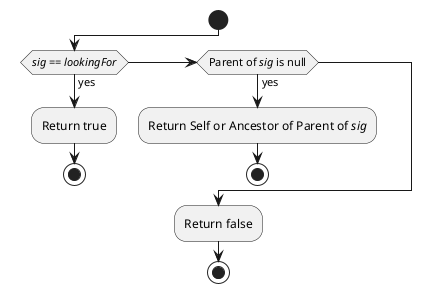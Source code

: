 @startuml
start
if(//sig// == //lookingFor//) then (yes)
	:Return true;
	stop
elseif(Parent of //sig// is null) then (yes)
	:Return Self or Ancestor of Parent of //sig//;
	stop
endif
:Return false;
stop
@enduml